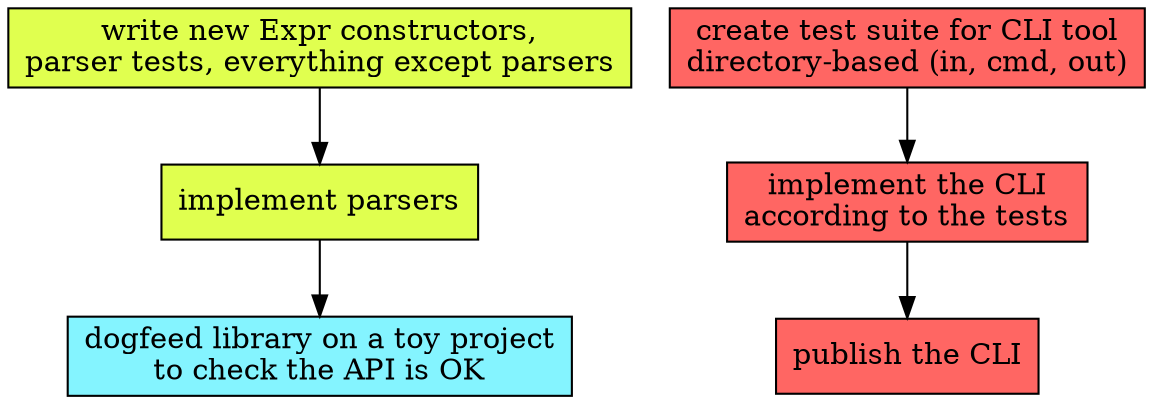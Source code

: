 digraph G {
    
    node[shape=box]

    {
        node[style=filled,fillcolor="#e0ff4f"]
        A[label="write new Expr constructors,\nparser tests, everything except parsers"]
        B[label="implement parsers"]
    }
    
    {
        node[style=filled,fillcolor="#84f4ff"]
        L[label="dogfeed library on a toy project\nto check the API is OK"]
    }
    
    {
        node[style=filled,fillcolor="#ff6663"]
        K[label="create test suite for CLI tool\ndirectory-based (in, cmd, out)"]
        I[label="implement the CLI\naccording to the tests"]
        J[label="publish the CLI"]
    }

    A -> B -> L
    K -> I -> J

}
